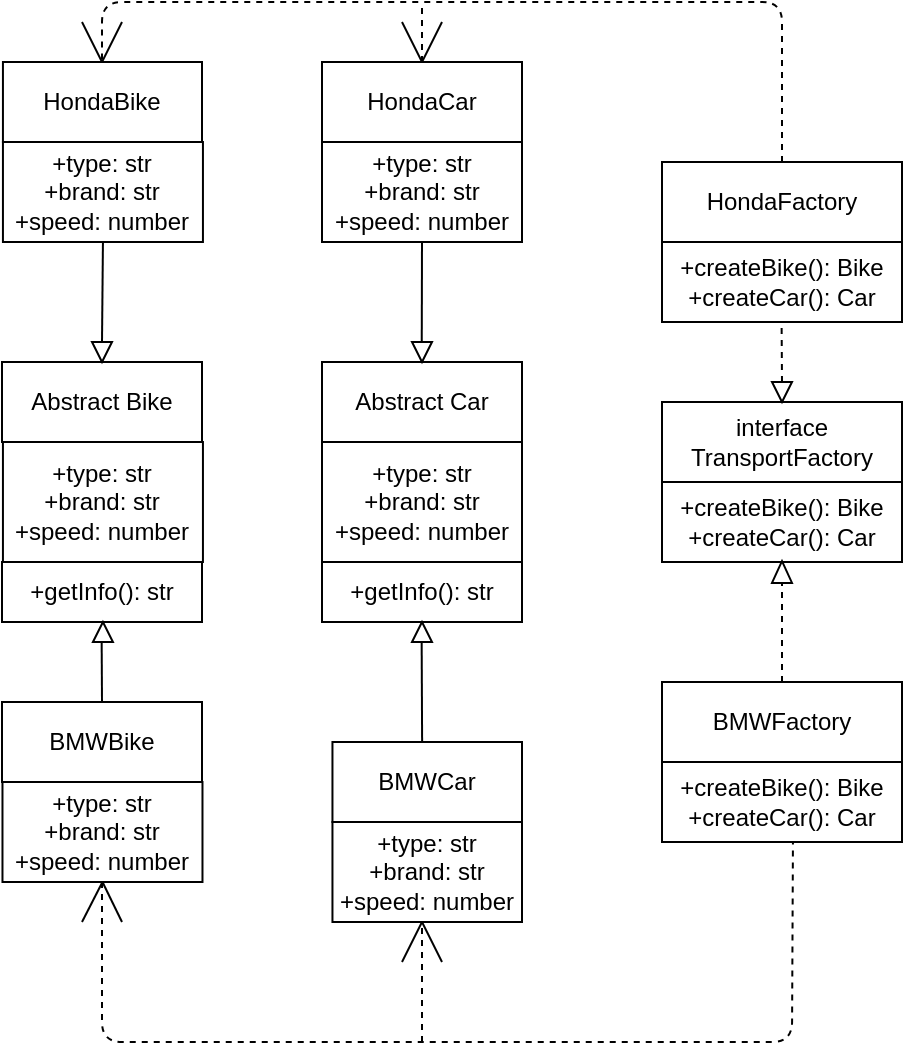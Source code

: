 <mxfile>
    <diagram id="G1V3pOo-ynbbTo61WeKQ" name="Page-1">
        <mxGraphModel dx="107" dy="83" grid="1" gridSize="10" guides="1" tooltips="1" connect="1" arrows="1" fold="1" page="1" pageScale="1" pageWidth="827" pageHeight="1169" math="0" shadow="0">
            <root>
                <mxCell id="0"/>
                <mxCell id="1" parent="0"/>
                <mxCell id="2" value="interface TransportFactory" style="rounded=0;whiteSpace=wrap;html=1;" parent="1" vertex="1">
                    <mxGeometry x="520" y="360" width="120" height="40" as="geometry"/>
                </mxCell>
                <mxCell id="3" value="+createBike(): Bike&lt;br&gt;+createCar(): Car" style="rounded=0;whiteSpace=wrap;html=1;" parent="1" vertex="1">
                    <mxGeometry x="520" y="400" width="120" height="40" as="geometry"/>
                </mxCell>
                <mxCell id="4" value="HondaFactory" style="rounded=0;whiteSpace=wrap;html=1;" parent="1" vertex="1">
                    <mxGeometry x="520" y="240" width="120" height="40" as="geometry"/>
                </mxCell>
                <mxCell id="5" value="BMWFactory" style="rounded=0;whiteSpace=wrap;html=1;" parent="1" vertex="1">
                    <mxGeometry x="520" y="500" width="120" height="40" as="geometry"/>
                </mxCell>
                <mxCell id="6" value="+createBike(): Bike&lt;br&gt;+createCar(): Car" style="rounded=0;whiteSpace=wrap;html=1;" parent="1" vertex="1">
                    <mxGeometry x="520" y="540" width="120" height="40" as="geometry"/>
                </mxCell>
                <mxCell id="7" value="+createBike(): Bike&lt;br&gt;+createCar(): Car" style="rounded=0;whiteSpace=wrap;html=1;" parent="1" vertex="1">
                    <mxGeometry x="520" y="280" width="120" height="40" as="geometry"/>
                </mxCell>
                <mxCell id="16" value="HondaCar" style="rounded=0;whiteSpace=wrap;html=1;" parent="1" vertex="1">
                    <mxGeometry x="350" y="190" width="100" height="40" as="geometry"/>
                </mxCell>
                <mxCell id="17" value="HondaBike" style="rounded=0;whiteSpace=wrap;html=1;" parent="1" vertex="1">
                    <mxGeometry x="190.47" y="190" width="99.53" height="40" as="geometry"/>
                </mxCell>
                <mxCell id="34" value="BMWCar" style="rounded=0;whiteSpace=wrap;html=1;" parent="1" vertex="1">
                    <mxGeometry x="355.23" y="530" width="94.77" height="40" as="geometry"/>
                </mxCell>
                <mxCell id="35" value="BMWBike" style="rounded=0;whiteSpace=wrap;html=1;" parent="1" vertex="1">
                    <mxGeometry x="190" y="510" width="100" height="40" as="geometry"/>
                </mxCell>
                <mxCell id="38" value="Abstract Bike" style="rounded=0;whiteSpace=wrap;html=1;" parent="1" vertex="1">
                    <mxGeometry x="190" y="340" width="100" height="40" as="geometry"/>
                </mxCell>
                <mxCell id="39" value="Abstract Car" style="rounded=0;whiteSpace=wrap;html=1;" parent="1" vertex="1">
                    <mxGeometry x="350" y="340" width="100" height="40" as="geometry"/>
                </mxCell>
                <mxCell id="67" value="" style="triangle;whiteSpace=wrap;html=1;rotation=90;" parent="1" vertex="1">
                    <mxGeometry x="575" y="350" width="10" height="10" as="geometry"/>
                </mxCell>
                <mxCell id="68" value="" style="triangle;whiteSpace=wrap;html=1;rotation=-90;" parent="1" vertex="1">
                    <mxGeometry x="574.53" y="440" width="10.94" height="10" as="geometry"/>
                </mxCell>
                <mxCell id="72" value="" style="triangle;whiteSpace=wrap;html=1;rotation=90;fillColor=none;" parent="1" vertex="1">
                    <mxGeometry x="235" y="330" width="10" height="10" as="geometry"/>
                </mxCell>
                <mxCell id="88" value="" style="endArrow=none;dashed=1;html=1;" parent="1" edge="1">
                    <mxGeometry width="50" height="50" relative="1" as="geometry">
                        <mxPoint x="580" y="500" as="sourcePoint"/>
                        <mxPoint x="580" y="450" as="targetPoint"/>
                    </mxGeometry>
                </mxCell>
                <mxCell id="89" value="" style="endArrow=none;dashed=1;html=1;" parent="1" edge="1">
                    <mxGeometry width="50" height="50" relative="1" as="geometry">
                        <mxPoint x="580" y="350" as="sourcePoint"/>
                        <mxPoint x="579.8" y="320" as="targetPoint"/>
                    </mxGeometry>
                </mxCell>
                <mxCell id="90" value="" style="endArrow=none;dashed=1;html=1;" parent="1" edge="1">
                    <mxGeometry width="50" height="50" relative="1" as="geometry">
                        <mxPoint x="240" y="600" as="sourcePoint"/>
                        <mxPoint x="585.47" y="580" as="targetPoint"/>
                        <Array as="points">
                            <mxPoint x="240" y="680"/>
                            <mxPoint x="585" y="680"/>
                        </Array>
                    </mxGeometry>
                </mxCell>
                <mxCell id="91" value="" style="endArrow=none;dashed=1;html=1;" parent="1" edge="1">
                    <mxGeometry width="50" height="50" relative="1" as="geometry">
                        <mxPoint x="400" y="680" as="sourcePoint"/>
                        <mxPoint x="400" y="620" as="targetPoint"/>
                    </mxGeometry>
                </mxCell>
                <mxCell id="96" value="" style="endArrow=none;dashed=1;html=1;" parent="1" edge="1">
                    <mxGeometry width="50" height="50" relative="1" as="geometry">
                        <mxPoint x="580" y="240" as="sourcePoint"/>
                        <mxPoint x="240" y="190" as="targetPoint"/>
                        <Array as="points">
                            <mxPoint x="580" y="160"/>
                            <mxPoint x="240" y="160"/>
                        </Array>
                    </mxGeometry>
                </mxCell>
                <mxCell id="97" value="" style="endArrow=none;dashed=1;html=1;" parent="1" edge="1">
                    <mxGeometry width="50" height="50" relative="1" as="geometry">
                        <mxPoint x="400" y="190" as="sourcePoint"/>
                        <mxPoint x="400" y="160" as="targetPoint"/>
                    </mxGeometry>
                </mxCell>
                <mxCell id="102" value="" style="endArrow=none;html=1;entryX=0.5;entryY=1;entryDx=0;entryDy=0;" parent="1" edge="1" target="129">
                    <mxGeometry width="50" height="50" relative="1" as="geometry">
                        <mxPoint x="230" y="620" as="sourcePoint"/>
                        <mxPoint x="239.53" y="640" as="targetPoint"/>
                    </mxGeometry>
                </mxCell>
                <mxCell id="103" value="" style="endArrow=none;html=1;entryX=0.5;entryY=1;entryDx=0;entryDy=0;" parent="1" edge="1" target="129">
                    <mxGeometry width="50" height="50" relative="1" as="geometry">
                        <mxPoint x="250" y="620" as="sourcePoint"/>
                        <mxPoint x="239.53" y="640" as="targetPoint"/>
                    </mxGeometry>
                </mxCell>
                <mxCell id="104" value="" style="endArrow=none;html=1;" parent="1" edge="1">
                    <mxGeometry width="50" height="50" relative="1" as="geometry">
                        <mxPoint x="240" y="190" as="sourcePoint"/>
                        <mxPoint x="250" y="170" as="targetPoint"/>
                        <Array as="points">
                            <mxPoint x="240" y="190"/>
                        </Array>
                    </mxGeometry>
                </mxCell>
                <mxCell id="105" value="" style="endArrow=none;html=1;" parent="1" edge="1">
                    <mxGeometry width="50" height="50" relative="1" as="geometry">
                        <mxPoint x="240" y="190" as="sourcePoint"/>
                        <mxPoint x="230" y="170" as="targetPoint"/>
                    </mxGeometry>
                </mxCell>
                <mxCell id="106" value="" style="endArrow=none;html=1;" parent="1" edge="1">
                    <mxGeometry width="50" height="50" relative="1" as="geometry">
                        <mxPoint x="400" y="190" as="sourcePoint"/>
                        <mxPoint x="410" y="170" as="targetPoint"/>
                    </mxGeometry>
                </mxCell>
                <mxCell id="107" value="" style="endArrow=none;html=1;" parent="1" edge="1">
                    <mxGeometry width="50" height="50" relative="1" as="geometry">
                        <mxPoint x="400" y="190" as="sourcePoint"/>
                        <mxPoint x="390" y="170" as="targetPoint"/>
                    </mxGeometry>
                </mxCell>
                <mxCell id="108" value="+type: str&lt;br&gt;+brand: str&lt;br&gt;+speed: number" style="rounded=0;whiteSpace=wrap;html=1;" parent="1" vertex="1">
                    <mxGeometry x="350" y="230" width="100" height="50" as="geometry"/>
                </mxCell>
                <mxCell id="112" value="" style="triangle;whiteSpace=wrap;html=1;rotation=90;fillColor=none;" vertex="1" parent="1">
                    <mxGeometry x="395" y="330" width="10" height="10" as="geometry"/>
                </mxCell>
                <mxCell id="115" value="" style="triangle;whiteSpace=wrap;html=1;rotation=-90;fillColor=none;" vertex="1" parent="1">
                    <mxGeometry x="235.47" y="470" width="10" height="10" as="geometry"/>
                </mxCell>
                <mxCell id="116" value="" style="triangle;whiteSpace=wrap;html=1;rotation=-90;fillColor=none;" vertex="1" parent="1">
                    <mxGeometry x="395" y="470" width="10" height="10" as="geometry"/>
                </mxCell>
                <mxCell id="121" value="+type: str&lt;br&gt;+brand: str&lt;br&gt;+speed: number" style="rounded=0;whiteSpace=wrap;html=1;" vertex="1" parent="1">
                    <mxGeometry x="190.47" y="230" width="100" height="50" as="geometry"/>
                </mxCell>
                <mxCell id="126" value="+type: str&lt;br&gt;+brand: str&lt;br&gt;+speed: number" style="rounded=0;whiteSpace=wrap;html=1;" vertex="1" parent="1">
                    <mxGeometry x="190.47" y="380" width="100" height="60" as="geometry"/>
                </mxCell>
                <mxCell id="128" value="+type: str&lt;br&gt;+brand: str&lt;br&gt;+speed: number" style="rounded=0;whiteSpace=wrap;html=1;" vertex="1" parent="1">
                    <mxGeometry x="355.23" y="570" width="94.77" height="50" as="geometry"/>
                </mxCell>
                <mxCell id="129" value="+type: str&lt;br&gt;+brand: str&lt;br&gt;+speed: number" style="rounded=0;whiteSpace=wrap;html=1;" vertex="1" parent="1">
                    <mxGeometry x="190.24" y="550" width="100" height="50" as="geometry"/>
                </mxCell>
                <mxCell id="131" value="" style="endArrow=none;html=1;" edge="1" parent="1">
                    <mxGeometry width="50" height="50" relative="1" as="geometry">
                        <mxPoint x="400" y="620" as="sourcePoint"/>
                        <mxPoint x="410" y="640" as="targetPoint"/>
                    </mxGeometry>
                </mxCell>
                <mxCell id="132" value="" style="endArrow=none;html=1;" edge="1" parent="1">
                    <mxGeometry width="50" height="50" relative="1" as="geometry">
                        <mxPoint x="400" y="620" as="sourcePoint"/>
                        <mxPoint x="390" y="640" as="targetPoint"/>
                    </mxGeometry>
                </mxCell>
                <mxCell id="135" value="" style="endArrow=none;html=1;exitX=0;exitY=0.5;exitDx=0;exitDy=0;entryX=0.5;entryY=1;entryDx=0;entryDy=0;" edge="1" parent="1" source="72" target="121">
                    <mxGeometry width="50" height="50" relative="1" as="geometry">
                        <mxPoint x="240" y="360" as="sourcePoint"/>
                        <mxPoint x="240" y="310" as="targetPoint"/>
                    </mxGeometry>
                </mxCell>
                <mxCell id="136" value="" style="endArrow=none;html=1;exitX=0;exitY=0.5;exitDx=0;exitDy=0;entryX=0.5;entryY=1;entryDx=0;entryDy=0;" edge="1" parent="1" target="108">
                    <mxGeometry width="50" height="50" relative="1" as="geometry">
                        <mxPoint x="399.88" y="330.0" as="sourcePoint"/>
                        <mxPoint x="399.88" y="310" as="targetPoint"/>
                    </mxGeometry>
                </mxCell>
                <mxCell id="137" value="" style="endArrow=none;html=1;entryX=0.5;entryY=1;entryDx=0;entryDy=0;exitX=0.473;exitY=-0.01;exitDx=0;exitDy=0;exitPerimeter=0;" edge="1" parent="1" source="34">
                    <mxGeometry width="50" height="50" relative="1" as="geometry">
                        <mxPoint x="399.83" y="500.0" as="sourcePoint"/>
                        <mxPoint x="399.83" y="480" as="targetPoint"/>
                    </mxGeometry>
                </mxCell>
                <mxCell id="138" value="" style="endArrow=none;html=1;exitX=0.5;exitY=0;exitDx=0;exitDy=0;entryX=0.5;entryY=1;entryDx=0;entryDy=0;" edge="1" parent="1" source="35">
                    <mxGeometry width="50" height="50" relative="1" as="geometry">
                        <mxPoint x="239.83" y="500" as="sourcePoint"/>
                        <mxPoint x="239.83" y="480" as="targetPoint"/>
                    </mxGeometry>
                </mxCell>
                <mxCell id="139" value="+getInfo(): str" style="rounded=0;whiteSpace=wrap;html=1;fillColor=none;" vertex="1" parent="1">
                    <mxGeometry x="190" y="440" width="100" height="30" as="geometry"/>
                </mxCell>
                <mxCell id="140" value="+type: str&lt;br&gt;+brand: str&lt;br&gt;+speed: number" style="rounded=0;whiteSpace=wrap;html=1;" vertex="1" parent="1">
                    <mxGeometry x="350" y="380" width="100" height="60" as="geometry"/>
                </mxCell>
                <mxCell id="141" value="+getInfo(): str" style="rounded=0;whiteSpace=wrap;html=1;fillColor=none;" vertex="1" parent="1">
                    <mxGeometry x="350" y="440" width="100" height="30" as="geometry"/>
                </mxCell>
            </root>
        </mxGraphModel>
    </diagram>
</mxfile>